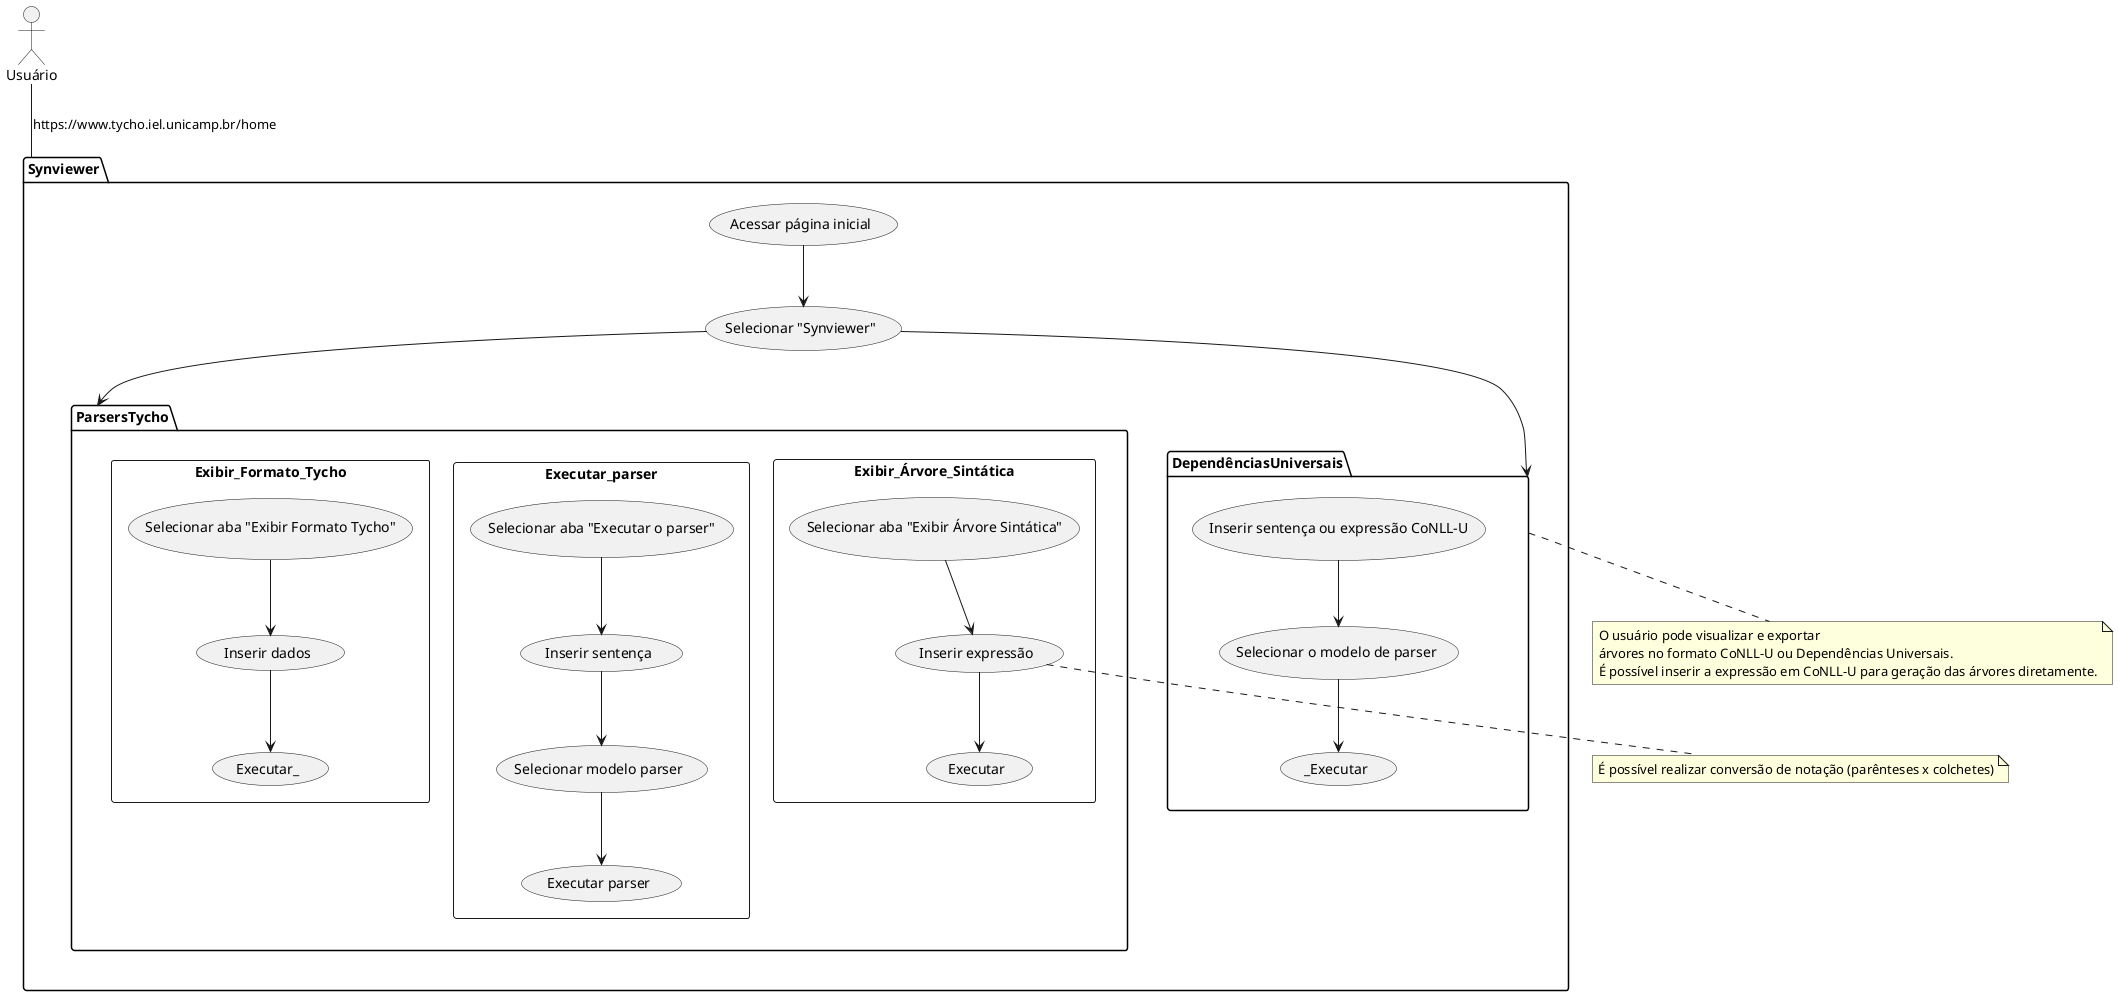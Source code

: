 @startuml "Caso de uso - Synviewer"
actor "Usuário" as User


package Synviewer {
   
    
    (Acessar página inicial) --> (Selecionar "Synviewer")
  package ParsersTycho{
    rectangle Executar_parser{
      (Selecionar aba "Executar o parser") --> (Inserir sentença)
      (Inserir sentença) --> (Selecionar modelo parser)
      (Selecionar modelo parser) --> (Executar parser)
    }

    rectangle Exibir_Árvore_Sintática{
      (Selecionar aba "Exibir Árvore Sintática") --> (Inserir expressão)
      (Inserir expressão) --> (Executar)
    }

    rectangle Exibir_Formato_Tycho{
      (Selecionar aba "Exibir Formato Tycho") --> (Inserir dados)
      (Inserir dados) --> (Executar_)
    }
  }

  package DependênciasUniversais {
    (Inserir sentença ou expressão CoNLL-U) --> (Selecionar o modelo de parser)
    (Selecionar o modelo de parser) --> (_Executar)

  }

  (Selecionar "Synviewer") --> ParsersTycho
  (Selecionar "Synviewer") --> DependênciasUniversais
}




User -- Synviewer:  https://www.tycho.iel.unicamp.br/home


note bottom of (Inserir expressão)
  É possível realizar conversão de notação (parênteses x colchetes)
end note

note bottom of DependênciasUniversais
  O usuário pode visualizar e exportar 
  árvores no formato CoNLL-U ou Dependências Universais.
  É possível inserir a expressão em CoNLL-U para geração das árvores diretamente.
end note
@enduml


